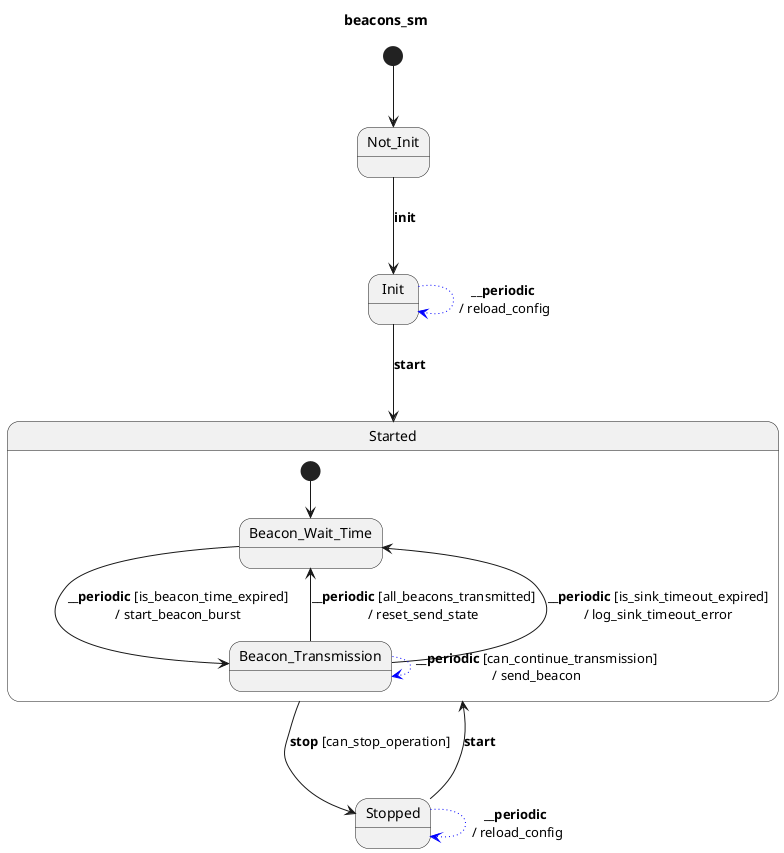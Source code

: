 @startuml
title <b>beacons_sm
[*] --> Not_Init
state Not_Init
state Init
state Started {
state Beacon_Wait_Time

state Beacon_Transmission


}
state Stopped

Not_Init --> Init: <b>init</b> \n
Init --> Started: <b>start</b> \n
Init -[dotted,#blue]-> Init: <b>__periodic</b> \n/ reload_config
state Started {
[*] --> Beacon_Wait_Time
Started --> Stopped: <b>stop</b> [can_stop_operation]\n
Beacon_Wait_Time --> Beacon_Transmission: <b>__periodic</b> [is_beacon_time_expired]\n/ start_beacon_burst
Beacon_Transmission --> Beacon_Wait_Time: <b>__periodic</b> [all_beacons_transmitted]\n/ reset_send_state
Beacon_Transmission --> Beacon_Wait_Time: <b>__periodic</b> [is_sink_timeout_expired]\n/ log_sink_timeout_error
Beacon_Transmission -[dotted,#blue]-> Beacon_Transmission: <b>__periodic</b> [can_continue_transmission]\n/ send_beacon
}
Stopped --> Started: <b>start</b> \n
Stopped -[dotted,#blue]-> Stopped: <b>__periodic</b> \n/ reload_config
@enduml
